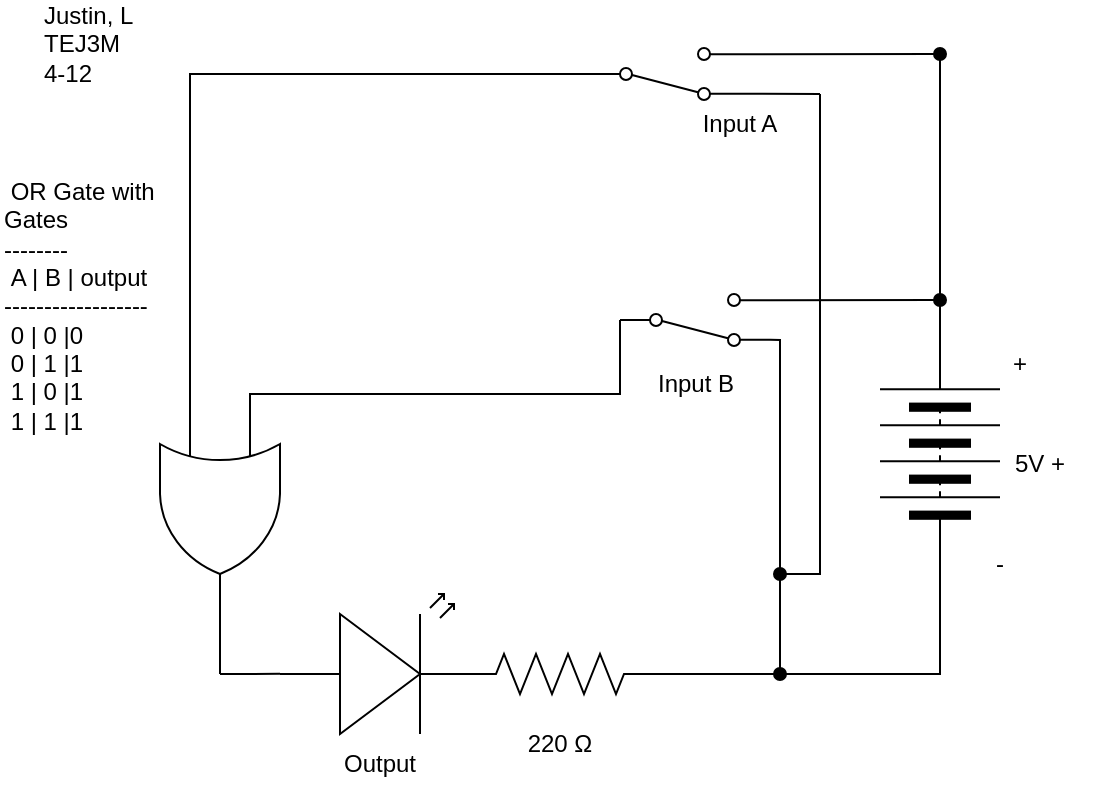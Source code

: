 <mxfile>
    <diagram id="ciPo3X5teLXdfqjWm5yF" name="Page-1">
        <mxGraphModel dx="702" dy="495" grid="1" gridSize="10" guides="1" tooltips="1" connect="1" arrows="1" fold="1" page="1" pageScale="1" pageWidth="850" pageHeight="1100" math="0" shadow="0">
            <root>
                <mxCell id="0"/>
                <mxCell id="1" parent="0"/>
                <mxCell id="550" style="edgeStyle=none;html=1;exitX=1;exitY=0.5;exitDx=0;exitDy=0;exitPerimeter=0;entryX=0;entryY=0.5;entryDx=0;entryDy=0;endArrow=none;endFill=0;rounded=0;" edge="1" parent="1" target="554">
                    <mxGeometry relative="1" as="geometry">
                        <Array as="points">
                            <mxPoint x="450" y="270"/>
                        </Array>
                        <mxPoint x="425" y="270" as="sourcePoint"/>
                    </mxGeometry>
                </mxCell>
                <mxCell id="551" style="edgeStyle=none;rounded=0;html=1;endArrow=oval;endFill=1;startArrow=none;startFill=0;" edge="1" parent="1">
                    <mxGeometry relative="1" as="geometry">
                        <mxPoint x="530" y="410" as="targetPoint"/>
                        <mxPoint x="530" y="260" as="sourcePoint"/>
                        <Array as="points">
                            <mxPoint x="530" y="280"/>
                        </Array>
                    </mxGeometry>
                </mxCell>
                <mxCell id="552" style="edgeStyle=none;html=1;exitX=1;exitY=0.12;exitDx=0;exitDy=0;endArrow=oval;endFill=1;startArrow=none;startFill=0;" edge="1" parent="1" source="554">
                    <mxGeometry relative="1" as="geometry">
                        <mxPoint x="610" y="223" as="targetPoint"/>
                    </mxGeometry>
                </mxCell>
                <mxCell id="553" style="edgeStyle=none;rounded=0;jumpStyle=none;html=1;exitX=1;exitY=0.88;exitDx=0;exitDy=0;strokeColor=default;strokeWidth=1;startArrow=none;startFill=0;endArrow=none;endFill=0;endSize=6;" edge="1" parent="1" source="554">
                    <mxGeometry relative="1" as="geometry">
                        <mxPoint x="530" y="256.884" as="targetPoint"/>
                        <Array as="points">
                            <mxPoint x="530" y="243"/>
                            <mxPoint x="530" y="260"/>
                        </Array>
                    </mxGeometry>
                </mxCell>
                <mxCell id="554" value="" style="shape=mxgraph.electrical.electro-mechanical.twoWaySwitch;aspect=fixed;elSwitchState=2;flipV=1;" vertex="1" parent="1">
                    <mxGeometry x="450" y="220" width="75" height="26" as="geometry"/>
                </mxCell>
                <mxCell id="555" style="edgeStyle=none;html=1;exitX=0;exitY=0.57;exitDx=0;exitDy=0;exitPerimeter=0;endArrow=none;endFill=0;" edge="1" parent="1" source="556">
                    <mxGeometry relative="1" as="geometry">
                        <mxPoint x="250" y="410" as="targetPoint"/>
                    </mxGeometry>
                </mxCell>
                <mxCell id="556" value="" style="verticalLabelPosition=bottom;shadow=0;dashed=0;align=center;html=1;verticalAlign=top;shape=mxgraph.electrical.opto_electronics.led_2;pointerEvents=1;" vertex="1" parent="1">
                    <mxGeometry x="280" y="370" width="100" height="70" as="geometry"/>
                </mxCell>
                <mxCell id="557" style="edgeStyle=none;rounded=0;html=1;startArrow=none;startFill=0;endArrow=none;endFill=0;" edge="1" parent="1" source="558">
                    <mxGeometry relative="1" as="geometry">
                        <mxPoint x="560" y="410" as="targetPoint"/>
                    </mxGeometry>
                </mxCell>
                <mxCell id="558" value="" style="pointerEvents=1;verticalLabelPosition=bottom;shadow=0;dashed=0;align=center;html=1;verticalAlign=top;shape=mxgraph.electrical.resistors.resistor_2;" vertex="1" parent="1">
                    <mxGeometry x="370" y="400" width="100" height="20" as="geometry"/>
                </mxCell>
                <mxCell id="559" style="edgeStyle=none;rounded=0;html=1;exitX=1;exitY=0.5;exitDx=0;exitDy=0;startArrow=none;startFill=0;endArrow=none;endFill=0;" edge="1" parent="1" source="561">
                    <mxGeometry relative="1" as="geometry">
                        <mxPoint x="560" y="410" as="targetPoint"/>
                        <mxPoint x="560" y="380" as="sourcePoint"/>
                        <Array as="points">
                            <mxPoint x="610" y="410"/>
                        </Array>
                    </mxGeometry>
                </mxCell>
                <mxCell id="560" style="edgeStyle=none;html=1;exitX=0;exitY=0.5;exitDx=0;exitDy=0;endArrow=none;endFill=0;" edge="1" parent="1" source="561">
                    <mxGeometry relative="1" as="geometry">
                        <mxPoint x="610" y="100" as="targetPoint"/>
                        <Array as="points">
                            <mxPoint x="610" y="230"/>
                        </Array>
                    </mxGeometry>
                </mxCell>
                <mxCell id="561" value="" style="pointerEvents=1;verticalLabelPosition=bottom;shadow=0;dashed=0;align=center;html=1;verticalAlign=top;shape=mxgraph.electrical.miscellaneous.batteryStack;rotation=90;flipV=0;flipH=1;" vertex="1" parent="1">
                    <mxGeometry x="560" y="270" width="100" height="60" as="geometry"/>
                </mxCell>
                <mxCell id="562" value="&amp;nbsp;OR Gate with Gates&lt;br&gt;--------&lt;br&gt;&amp;nbsp;A | B | output&amp;nbsp; ------------------&lt;br&gt;&amp;nbsp;0 | 0 |0&lt;br&gt;&amp;nbsp;0 | 1 |1&lt;br&gt;&amp;nbsp;1 | 0 |1&lt;br&gt;&amp;nbsp;1 | 1 |1" style="text;strokeColor=none;align=left;fillColor=none;html=1;verticalAlign=middle;whiteSpace=wrap;rounded=0;" vertex="1" parent="1">
                    <mxGeometry x="140" y="211" width="80" height="30" as="geometry"/>
                </mxCell>
                <mxCell id="563" value="Justin, L&lt;br&gt;TEJ3M&lt;br&gt;4-12&lt;span style=&quot;color: rgba(0, 0, 0, 0); font-family: monospace; font-size: 0px;&quot;&gt;%3CmxGraphModel%3E%3Croot%3E%3CmxCell%20id%3D%220%22%2F%3E%3CmxCell%20id%3D%221%22%20parent%3D%220%22%2F%3E%3CmxCell%20id%3D%222%22%20value%3D%225%20V%22%20style%3D%22text%3BstrokeColor%3Dnone%3Balign%3Dcenter%3BfillColor%3Dnone%3Bhtml%3D1%3BverticalAlign%3Dmiddle%3BwhiteSpace%3Dwrap%3Brounded%3D0%3B%22%20vertex%3D%221%22%20parent%3D%221%22%3E%3CmxGeometry%20x%3D%22550%22%20y%3D%22275%22%20width%3D%2260%22%20height%3D%2230%22%20as%3D%22geometry%22%2F%3E%3C%2FmxCell%3E%3C%2Froot%3E%3C%2FmxGraphModel%3E&lt;/span&gt;" style="text;strokeColor=none;align=left;fillColor=none;html=1;verticalAlign=middle;whiteSpace=wrap;rounded=0;" vertex="1" parent="1">
                    <mxGeometry x="160" y="79" width="60" height="31" as="geometry"/>
                </mxCell>
                <mxCell id="564" value="5V +" style="text;strokeColor=none;align=center;fillColor=none;html=1;verticalAlign=middle;whiteSpace=wrap;rounded=0;" vertex="1" parent="1">
                    <mxGeometry x="630" y="290" width="60" height="30" as="geometry"/>
                </mxCell>
                <mxCell id="565" value="220 Ω" style="text;strokeColor=none;align=center;fillColor=none;html=1;verticalAlign=middle;whiteSpace=wrap;rounded=0;labelBackgroundColor=none;" vertex="1" parent="1">
                    <mxGeometry x="390" y="430" width="60" height="30" as="geometry"/>
                </mxCell>
                <mxCell id="566" value="Input B" style="text;strokeColor=none;align=center;fillColor=none;html=1;verticalAlign=middle;whiteSpace=wrap;rounded=0;labelBackgroundColor=none;" vertex="1" parent="1">
                    <mxGeometry x="457.5" y="250" width="60" height="30" as="geometry"/>
                </mxCell>
                <mxCell id="567" value="Output" style="text;strokeColor=none;align=center;fillColor=none;html=1;verticalAlign=middle;whiteSpace=wrap;rounded=0;labelBackgroundColor=none;" vertex="1" parent="1">
                    <mxGeometry x="300" y="440" width="60" height="30" as="geometry"/>
                </mxCell>
                <mxCell id="568" value="+" style="text;strokeColor=none;align=center;fillColor=none;html=1;verticalAlign=middle;whiteSpace=wrap;rounded=0;" vertex="1" parent="1">
                    <mxGeometry x="620" y="240" width="60" height="30" as="geometry"/>
                </mxCell>
                <mxCell id="569" value="-" style="text;strokeColor=none;align=center;fillColor=none;html=1;verticalAlign=middle;whiteSpace=wrap;rounded=0;" vertex="1" parent="1">
                    <mxGeometry x="610" y="340" width="60" height="30" as="geometry"/>
                </mxCell>
                <mxCell id="570" value="Input A" style="text;strokeColor=none;align=center;fillColor=none;html=1;verticalAlign=middle;whiteSpace=wrap;rounded=0;labelBackgroundColor=none;" vertex="1" parent="1">
                    <mxGeometry x="480" y="120" width="60" height="30" as="geometry"/>
                </mxCell>
                <mxCell id="571" style="edgeStyle=none;html=1;endArrow=oval;endFill=1;rounded=0;startArrow=none;startFill=0;strokeColor=default;strokeWidth=1;endSize=6;jumpStyle=none;" edge="1" parent="1">
                    <mxGeometry relative="1" as="geometry">
                        <mxPoint x="530" y="360" as="targetPoint"/>
                        <mxPoint x="550" y="120" as="sourcePoint"/>
                        <Array as="points">
                            <mxPoint x="550" y="360"/>
                            <mxPoint x="530" y="360"/>
                        </Array>
                    </mxGeometry>
                </mxCell>
                <mxCell id="572" style="edgeStyle=none;rounded=0;html=1;exitX=1;exitY=0.88;exitDx=0;exitDy=0;startArrow=none;startFill=0;endArrow=none;endFill=0;" edge="1" parent="1" source="575">
                    <mxGeometry relative="1" as="geometry">
                        <mxPoint x="550" y="120" as="targetPoint"/>
                    </mxGeometry>
                </mxCell>
                <mxCell id="573" style="edgeStyle=none;rounded=0;jumpStyle=none;html=1;exitX=1;exitY=0.12;exitDx=0;exitDy=0;strokeColor=default;strokeWidth=1;startArrow=none;startFill=0;endArrow=oval;endFill=1;endSize=6;" edge="1" parent="1" source="575">
                    <mxGeometry relative="1" as="geometry">
                        <mxPoint x="610" y="100" as="targetPoint"/>
                    </mxGeometry>
                </mxCell>
                <mxCell id="574" style="edgeStyle=none;rounded=0;html=1;exitX=0;exitY=0.5;exitDx=0;exitDy=0;endArrow=none;endFill=0;entryX=0;entryY=0.75;entryDx=0;entryDy=0;entryPerimeter=0;" edge="1" parent="1" source="575">
                    <mxGeometry relative="1" as="geometry">
                        <mxPoint x="235" y="280" as="targetPoint"/>
                        <Array as="points">
                            <mxPoint x="235" y="110"/>
                        </Array>
                    </mxGeometry>
                </mxCell>
                <mxCell id="575" value="" style="shape=mxgraph.electrical.electro-mechanical.twoWaySwitch;aspect=fixed;elSwitchState=2;flipV=1;" vertex="1" parent="1">
                    <mxGeometry x="435" y="97" width="75" height="26" as="geometry"/>
                </mxCell>
                <mxCell id="576" value="" style="edgeStyle=none;orthogonalLoop=1;jettySize=auto;html=1;rounded=0;strokeColor=default;strokeWidth=1;startArrow=none;startFill=0;endArrow=none;endFill=0;endSize=6;jumpStyle=none;" edge="1" parent="1">
                    <mxGeometry width="80" relative="1" as="geometry">
                        <mxPoint x="530" y="260" as="sourcePoint"/>
                        <mxPoint x="530" y="260" as="targetPoint"/>
                        <Array as="points"/>
                    </mxGeometry>
                </mxCell>
                <mxCell id="577" style="edgeStyle=none;html=1;exitX=1;exitY=0.5;exitDx=0;exitDy=0;exitPerimeter=0;endArrow=none;endFill=0;rounded=0;" edge="1" parent="1">
                    <mxGeometry relative="1" as="geometry">
                        <mxPoint x="250" y="410" as="targetPoint"/>
                        <mxPoint x="250" y="380" as="sourcePoint"/>
                    </mxGeometry>
                </mxCell>
                <mxCell id="578" style="edgeStyle=none;rounded=0;html=1;exitX=0;exitY=0.25;exitDx=0;exitDy=0;exitPerimeter=0;endArrow=none;endFill=0;" edge="1" parent="1">
                    <mxGeometry relative="1" as="geometry">
                        <mxPoint x="430" y="270" as="targetPoint"/>
                        <Array as="points">
                            <mxPoint x="265" y="270"/>
                        </Array>
                        <mxPoint x="265" y="280" as="sourcePoint"/>
                    </mxGeometry>
                </mxCell>
                <mxCell id="579" value="" style="verticalLabelPosition=bottom;shadow=0;dashed=0;align=center;html=1;verticalAlign=top;shape=mxgraph.electrical.logic_gates.logic_gate;operation=or;rotation=90;" vertex="1" parent="1">
                    <mxGeometry x="200" y="300" width="100" height="60" as="geometry"/>
                </mxCell>
            </root>
        </mxGraphModel>
    </diagram>
</mxfile>